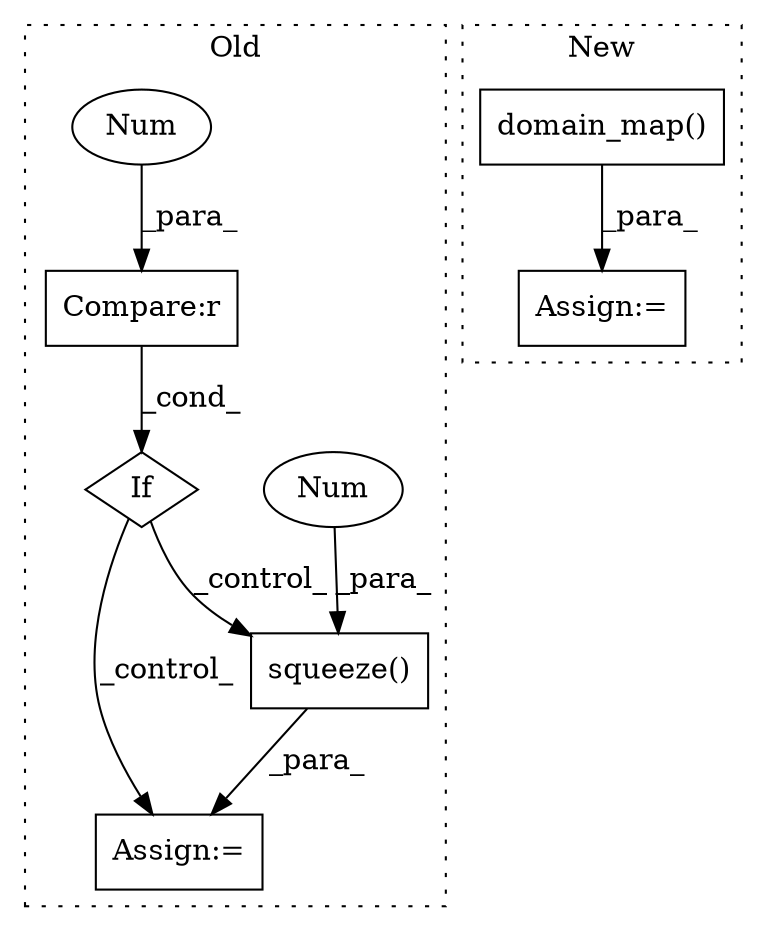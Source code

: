 digraph G {
subgraph cluster0 {
1 [label="squeeze()" a="75" s="15958,15977" l="17,1" shape="box"];
3 [label="If" a="96" s="15892" l="3" shape="diamond"];
4 [label="Compare:r" a="40" s="15895" l="34" shape="box"];
5 [label="Num" a="76" s="15975" l="2" shape="ellipse"];
6 [label="Num" a="76" s="15928" l="1" shape="ellipse"];
7 [label="Assign:=" a="68" s="15955" l="3" shape="box"];
label = "Old";
style="dotted";
}
subgraph cluster1 {
2 [label="domain_map()" a="75" s="15761,15790" l="21,1" shape="box"];
8 [label="Assign:=" a="68" s="15758" l="3" shape="box"];
label = "New";
style="dotted";
}
1 -> 7 [label="_para_"];
2 -> 8 [label="_para_"];
3 -> 7 [label="_control_"];
3 -> 1 [label="_control_"];
4 -> 3 [label="_cond_"];
5 -> 1 [label="_para_"];
6 -> 4 [label="_para_"];
}